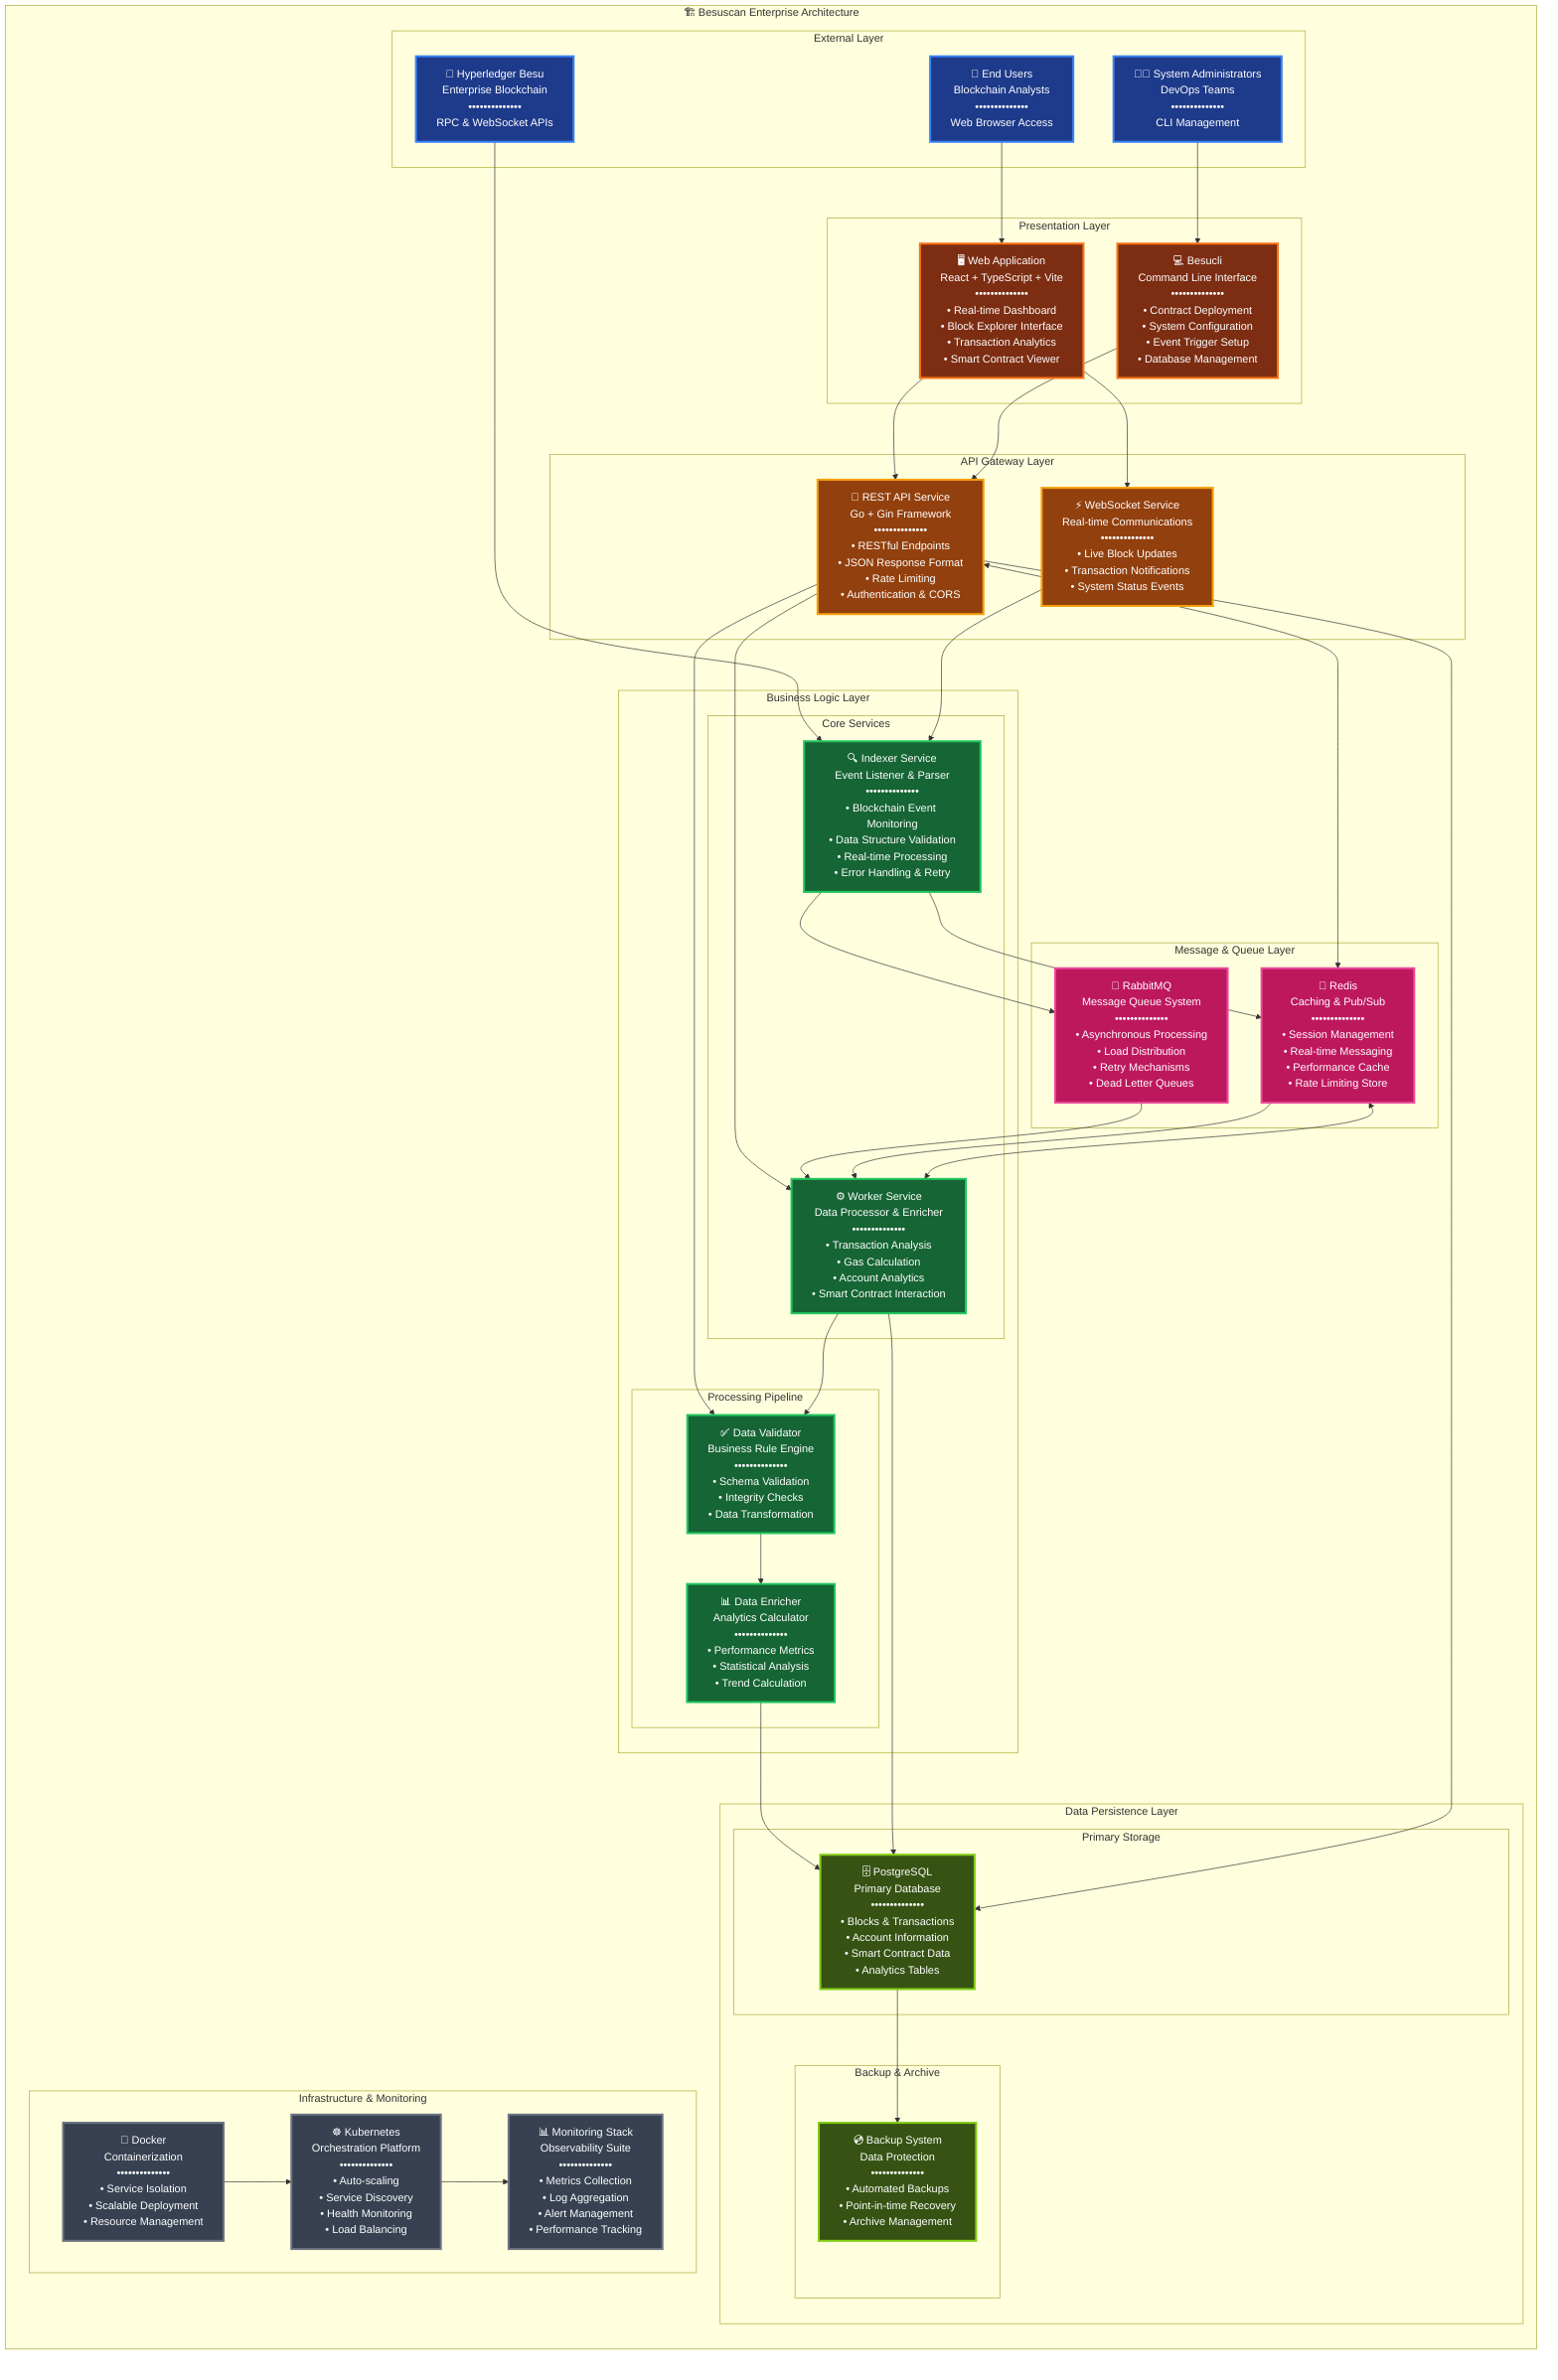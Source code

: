 graph TB
    subgraph "🏗️ Besuscan Enterprise Architecture"
        direction TB

        subgraph "External Layer"
            direction LR
            BESU[🔗 Hyperledger Besu<br/>Enterprise Blockchain<br/>••••••••••••••<br/>RPC & WebSocket APIs]
            USERS[👥 End Users<br/>Blockchain Analysts<br/>••••••••••••••<br/>Web Browser Access]
            ADMINS[👨‍💼 System Administrators<br/>DevOps Teams<br/>••••••••••••••<br/>CLI Management]
        end

        subgraph "Presentation Layer"
            direction LR
            WEBAPP[🖥️ Web Application<br/>React + TypeScript + Vite<br/>••••••••••••••<br/>• Real-time Dashboard<br/>• Block Explorer Interface<br/>• Transaction Analytics<br/>• Smart Contract Viewer]

            CLI[💻 Besucli<br/>Command Line Interface<br/>••••••••••••••<br/>• Contract Deployment<br/>• System Configuration<br/>• Event Trigger Setup<br/>• Database Management]
        end

        subgraph "API Gateway Layer"
            direction LR
            RESTAPI[🔌 REST API Service<br/>Go + Gin Framework<br/>••••••••••••••<br/>• RESTful Endpoints<br/>• JSON Response Format<br/>• Rate Limiting<br/>• Authentication & CORS]

            WEBSOCKET[⚡ WebSocket Service<br/>Real-time Communications<br/>••••••••••••••<br/>• Live Block Updates<br/>• Transaction Notifications<br/>• System Status Events]
        end

        subgraph "Business Logic Layer"
            direction TB

            subgraph "Core Services"
                INDEXER[🔍 Indexer Service<br/>Event Listener & Parser<br/>••••••••••••••<br/>• Blockchain Event Monitoring<br/>• Data Structure Validation<br/>• Real-time Processing<br/>• Error Handling & Retry]

                WORKER[⚙️ Worker Service<br/>Data Processor & Enricher<br/>••••••••••••••<br/>• Transaction Analysis<br/>• Gas Calculation<br/>• Account Analytics<br/>• Smart Contract Interaction]
            end

            subgraph "Processing Pipeline"
                VALIDATOR[✅ Data Validator<br/>Business Rule Engine<br/>••••••••••••••<br/>• Schema Validation<br/>• Integrity Checks<br/>• Data Transformation]

                ENRICHER[📊 Data Enricher<br/>Analytics Calculator<br/>••••••••••••••<br/>• Performance Metrics<br/>• Statistical Analysis<br/>• Trend Calculation]
            end
        end

        subgraph "Message & Queue Layer"
            direction LR
            REDIS[💾 Redis<br/>Caching & Pub/Sub<br/>••••••••••••••<br/>• Session Management<br/>• Real-time Messaging<br/>• Performance Cache<br/>• Rate Limiting Store]

            RABBITMQ[🐰 RabbitMQ<br/>Message Queue System<br/>••••••••••••••<br/>• Asynchronous Processing<br/>• Load Distribution<br/>• Retry Mechanisms<br/>• Dead Letter Queues]
        end

        subgraph "Data Persistence Layer"
            direction TB

            subgraph "Primary Storage"
                POSTGRES[🗄️ PostgreSQL<br/>Primary Database<br/>••••••••••••••<br/>• Blocks & Transactions<br/>• Account Information<br/>• Smart Contract Data<br/>• Analytics Tables]
            end

            subgraph "Backup & Archive"
                BACKUP[💿 Backup System<br/>Data Protection<br/>••••••••••••••<br/>• Automated Backups<br/>• Point-in-time Recovery<br/>• Archive Management]
            end
        end

        subgraph "Infrastructure & Monitoring"
            direction LR
            DOCKER[🐳 Docker<br/>Containerization<br/>••••••••••••••<br/>• Service Isolation<br/>• Scalable Deployment<br/>• Resource Management]

            K8S[☸️ Kubernetes<br/>Orchestration Platform<br/>••••••••••••••<br/>• Auto-scaling<br/>• Service Discovery<br/>• Health Monitoring<br/>• Load Balancing]

            MONITOR[📊 Monitoring Stack<br/>Observability Suite<br/>••••••••••••••<br/>• Metrics Collection<br/>• Log Aggregation<br/>• Alert Management<br/>• Performance Tracking]
        end
    end

    %% External Connections
    BESU --> INDEXER
    USERS --> WEBAPP
    ADMINS --> CLI

    %% Presentation to API
    WEBAPP --> RESTAPI
    WEBAPP --> WEBSOCKET
    CLI --> RESTAPI

    %% API to Business Logic
    RESTAPI --> WORKER
    RESTAPI --> VALIDATOR
    WEBSOCKET --> INDEXER

    %% Business Logic Flow
    INDEXER --> REDIS
    INDEXER --> RABBITMQ
    RABBITMQ --> WORKER
    REDIS --> WORKER
    WORKER --> VALIDATOR
    VALIDATOR --> ENRICHER
    ENRICHER --> POSTGRES

    %% Data Flow
    WORKER --> POSTGRES
    RESTAPI --> POSTGRES
    POSTGRES --> BACKUP

    %% Infrastructure
    DOCKER --> K8S
    K8S --> MONITOR

    %% Bidirectional connections
    RESTAPI <--> REDIS
    WORKER <--> REDIS

    %% Styling with professional colors and high contrast text
    classDef external fill:#1e3a8a,stroke:#3b82f6,stroke-width:3px,color:#ffffff
    classDef presentation fill:#7c2d12,stroke:#f97316,stroke-width:3px,color:#ffffff
    classDef api fill:#92400e,stroke:#f59e0b,stroke-width:3px,color:#ffffff
    classDef business fill:#166534,stroke:#22c55e,stroke-width:3px,color:#ffffff
    classDef message fill:#be185d,stroke:#ec4899,stroke-width:3px,color:#ffffff
    classDef data fill:#365314,stroke:#84cc16,stroke-width:3px,color:#ffffff
    classDef infra fill:#374151,stroke:#6b7280,stroke-width:3px,color:#ffffff

    class BESU,USERS,ADMINS external
    class WEBAPP,CLI presentation
    class RESTAPI,WEBSOCKET api
    class INDEXER,WORKER,VALIDATOR,ENRICHER business
    class REDIS,RABBITMQ message
    class POSTGRES,BACKUP data
    class DOCKER,K8S,MONITOR infra